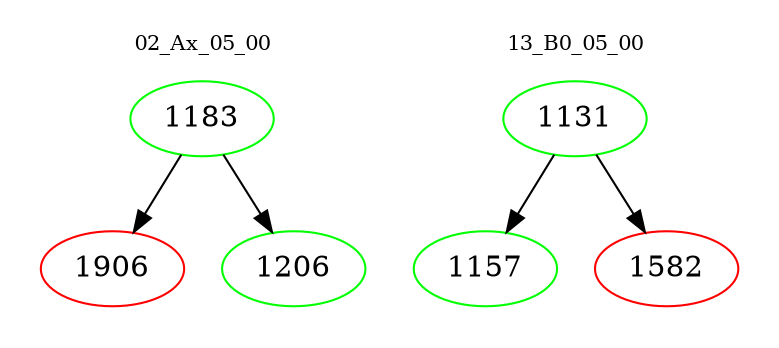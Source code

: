 digraph{
subgraph cluster_0 {
color = white
label = "02_Ax_05_00";
fontsize=10;
T0_1183 [label="1183", color="green"]
T0_1183 -> T0_1906 [color="black"]
T0_1906 [label="1906", color="red"]
T0_1183 -> T0_1206 [color="black"]
T0_1206 [label="1206", color="green"]
}
subgraph cluster_1 {
color = white
label = "13_B0_05_00";
fontsize=10;
T1_1131 [label="1131", color="green"]
T1_1131 -> T1_1157 [color="black"]
T1_1157 [label="1157", color="green"]
T1_1131 -> T1_1582 [color="black"]
T1_1582 [label="1582", color="red"]
}
}
